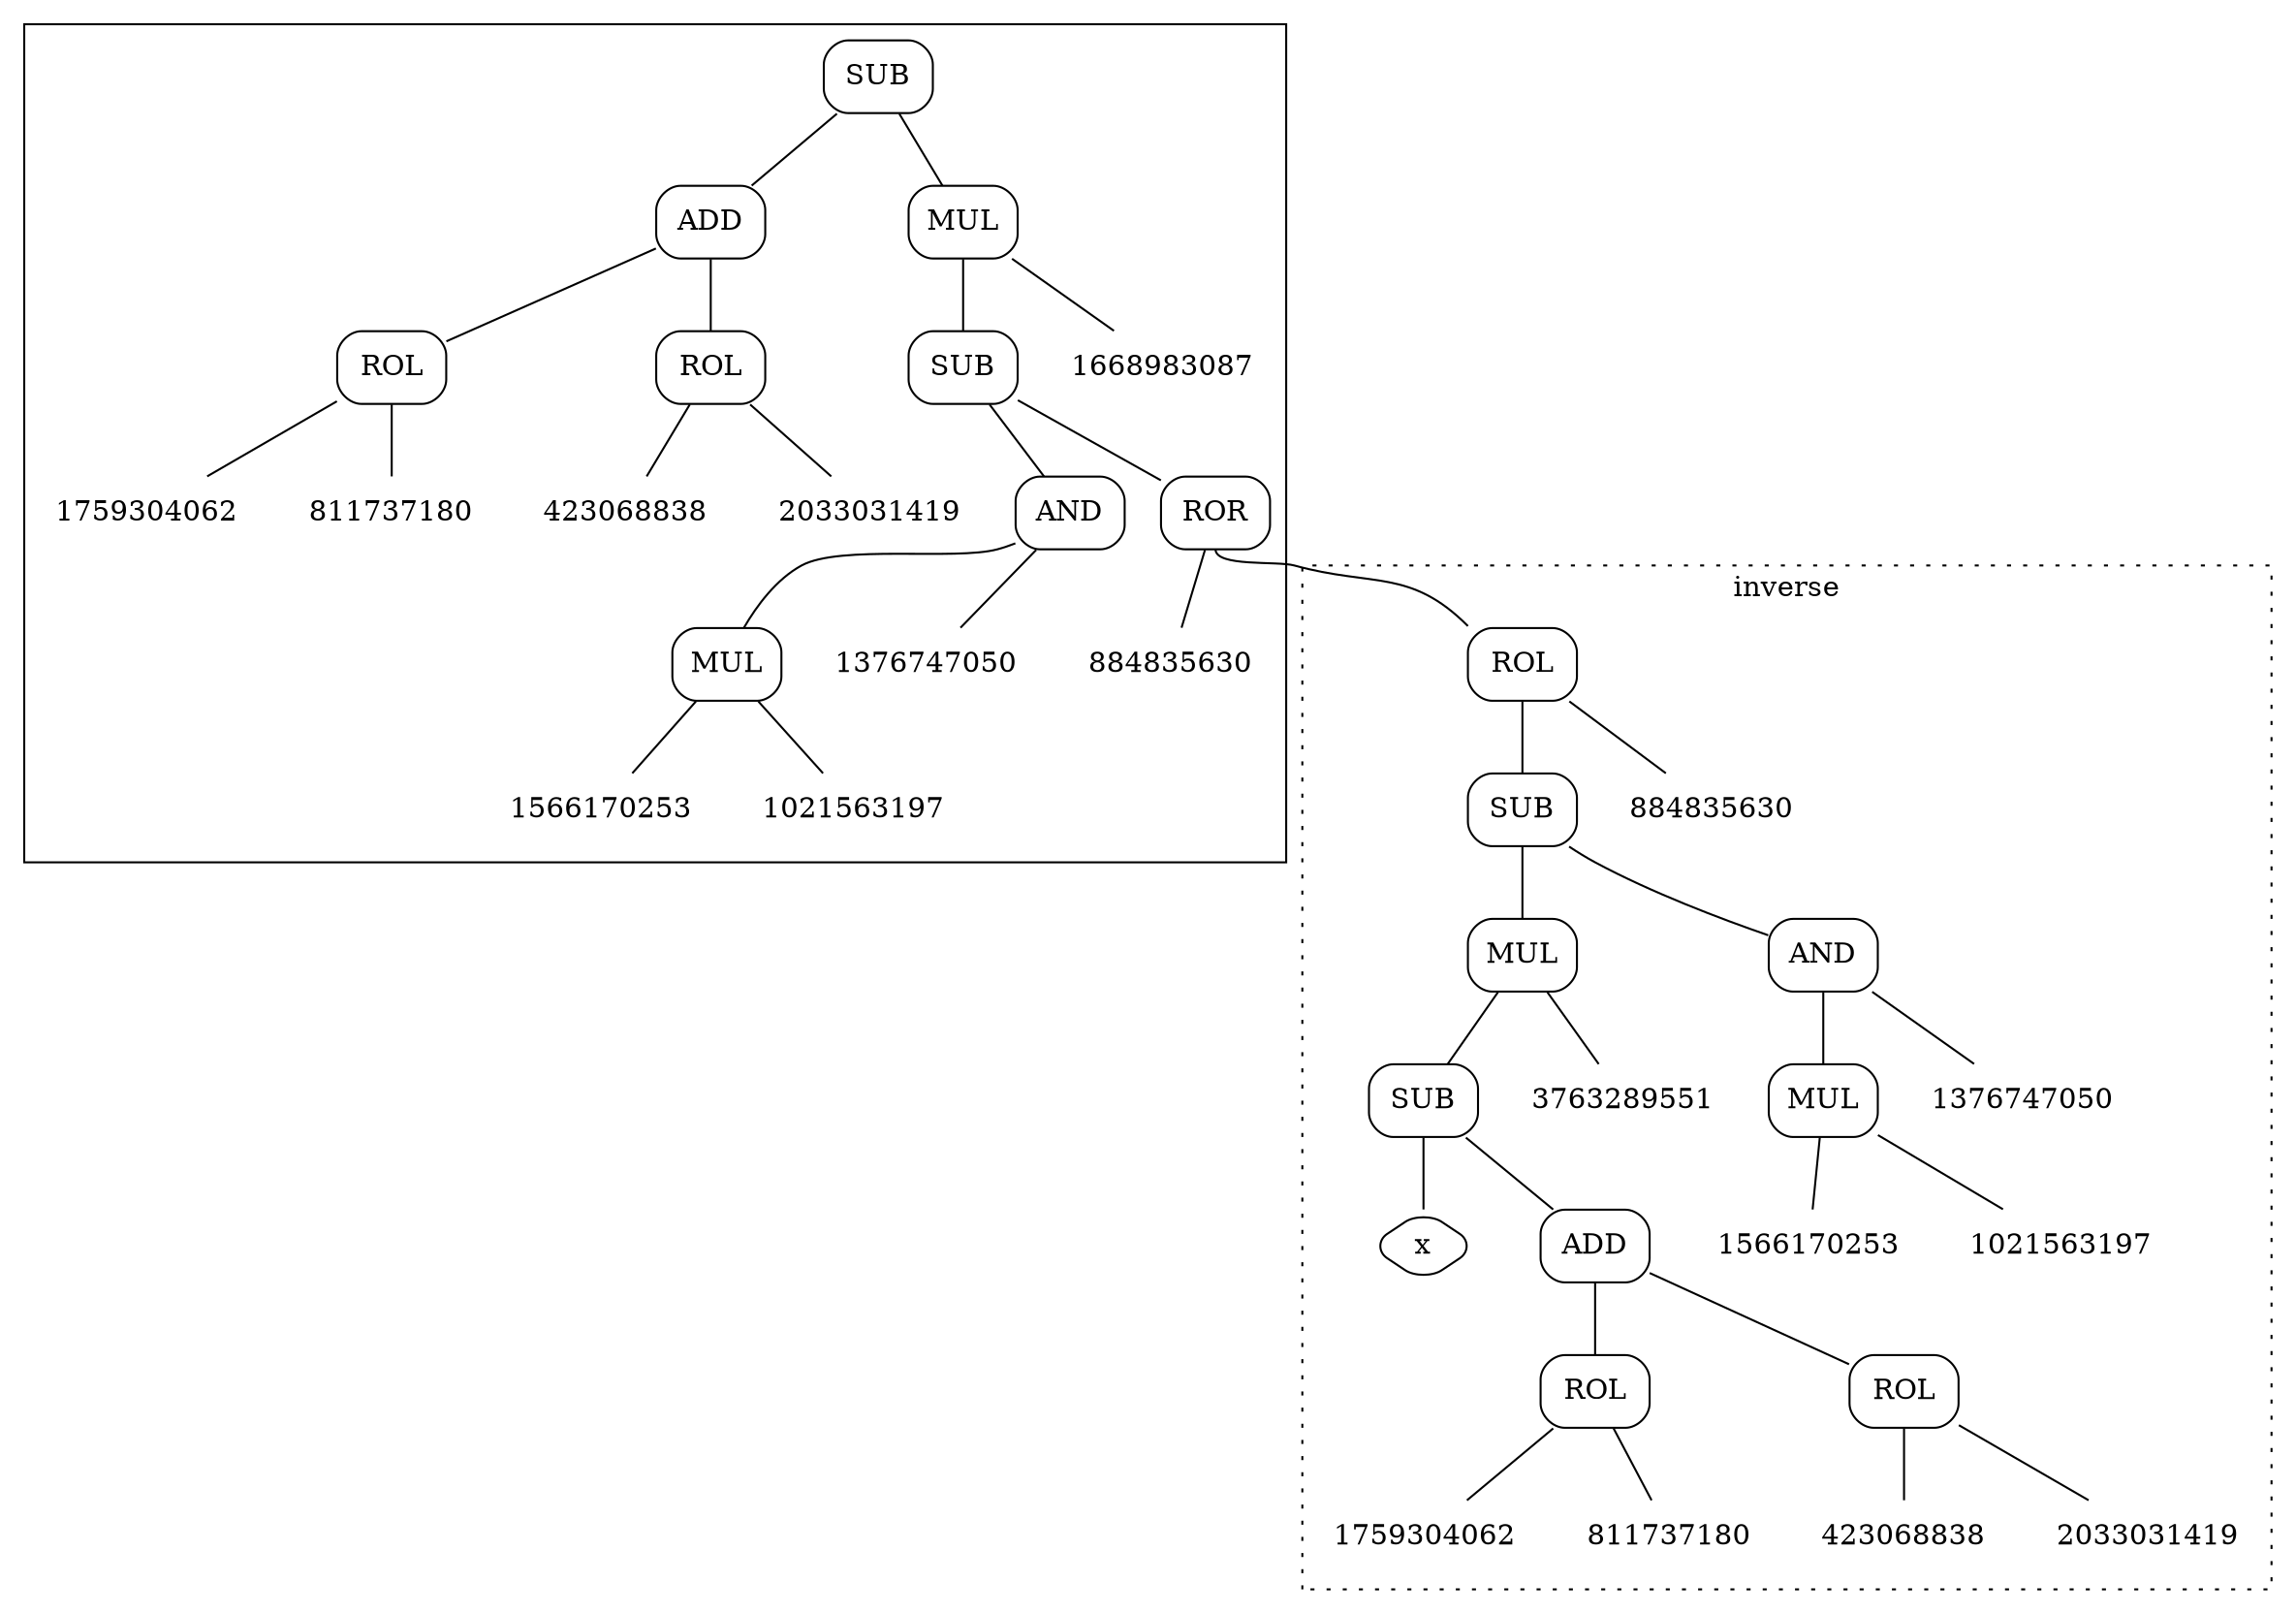 
/*
>>> 1
1
>>> sub(
      add(
        rol(
          1759304062,
          811737180),
        rol(
          423068838,
          2033031419)),
      mul(
        sub(
          and_(1376747050,
            mul(
              1566170253,
              1021563197)),
          ror(
            _,
            884835630)),
        1668983087))
-449235352818054588
>>> rol(
      sub(
        and_(
          1376747050,
          mul(
            1566170253,
            1021563197)),
        mul(
          sub(
            add(
              rol(
                1759304062,
                811737180),
              rol(
                423068838,
                2033031419)),
            _),
          3763289551)),
      884835630)
1
>>>
*/

digraph {
  node [style="rounded", shape="box", fillcolor="grey"];
  edge [dir="none"];
  //splines = "curved";
  //splines = "polyline";
  subgraph cluster_G0 {
    graph [style="solid"];
    // end is a1
    a1 [label="SUB"];
    a2 [label="ADD"];
    a3 [label="MUL"];
    a4 [label="ROL"];
    a5 [label="ROL"];
    a6 [label="SUB"];
    a12 [label="AND"];
    a13 [label="ROR"];
    a15 [label="MUL"];
    node [shape="none"];
    a7 [label="1668983087"];
    a8 [label="1759304062"];
    a9 [label="811737180"];
    a10 [label="423068838"];
    a11 [label="2033031419"];
    a14 [label="1376747050"];
    //a16 [label="x"];
    a17 [label="884835630"];
    a18 [label="1566170253"];
    a19 [label="1021563197"];
    a1 -> { a2 a3 };
    a2 -> { a4 a5 };
    a3 -> { a6 a7 };
    a4 -> { a8 a9 };
    a5 -> { a10 a11 };
    a6 -> { a12 a13 };
    a12 -> { a14 a15 };
    // a13 -> { a16 a17 };
    a13 -> a17;
    // a13 -> b13;
    a15 -> { a18 a19 };
  }

  subgraph cluster_G1 {
    label="inverse";
    graph [style="dotted"]
    // end is b13
    b0 [label="x", shape="diamond"];
    b1 [label="SUB"];
    b2 [label="ADD"];
    b3 [label="MUL"];
    b4 [label="ROL"];
    b5 [label="ROL"];
    b6 [label="SUB"];
    b12 [label="AND"];
    b13 [label="ROL"];
    b15 [label="MUL"];
    node [shape="none"];
    b7 [label="3763289551"];
    b8 [label="1759304062"];
    b9 [label="811737180"];
    b10 [label="423068838"];
    b11 [label="2033031419"];
    b14 [label="1376747050"];
    b17 [label="884835630"];
    b18 [label="1566170253"];
    b19 [label="1021563197"];
    b1 -> { b2 b0 };
    //b1 -> { b2 a1 };
    b2 -> { b4 b5 };
    b3 -> { b1 b7 };
    b4 -> { b8 b9 };
    b5 -> { b10 b11 };
    b6 -> { b12 b3 };
    b12 -> { b14 b15 };
    a13:s -> b13:nw; //:w [constraint="false"]; //, headport="nw", tailport="e"];
    b13 -> { b6 b17 };
    b15 -> { b18 b19 };
  }
  newrank = true;
  rankdir = TD;
  { rank = same; a13;  }
  //{ rank = same; a3; b6; b2; }
  //{ rank = same; a12; b12; }
  //{ rank = same; a13; b13; }
  //{ rank = same; a19; b19; }
  //{ rank = same; a18 b18; }
  //{ rank = same; a17; b17; }
  //{ rank = same; a14; b14; }
  //{ rank = same; b15; a15; }
}
